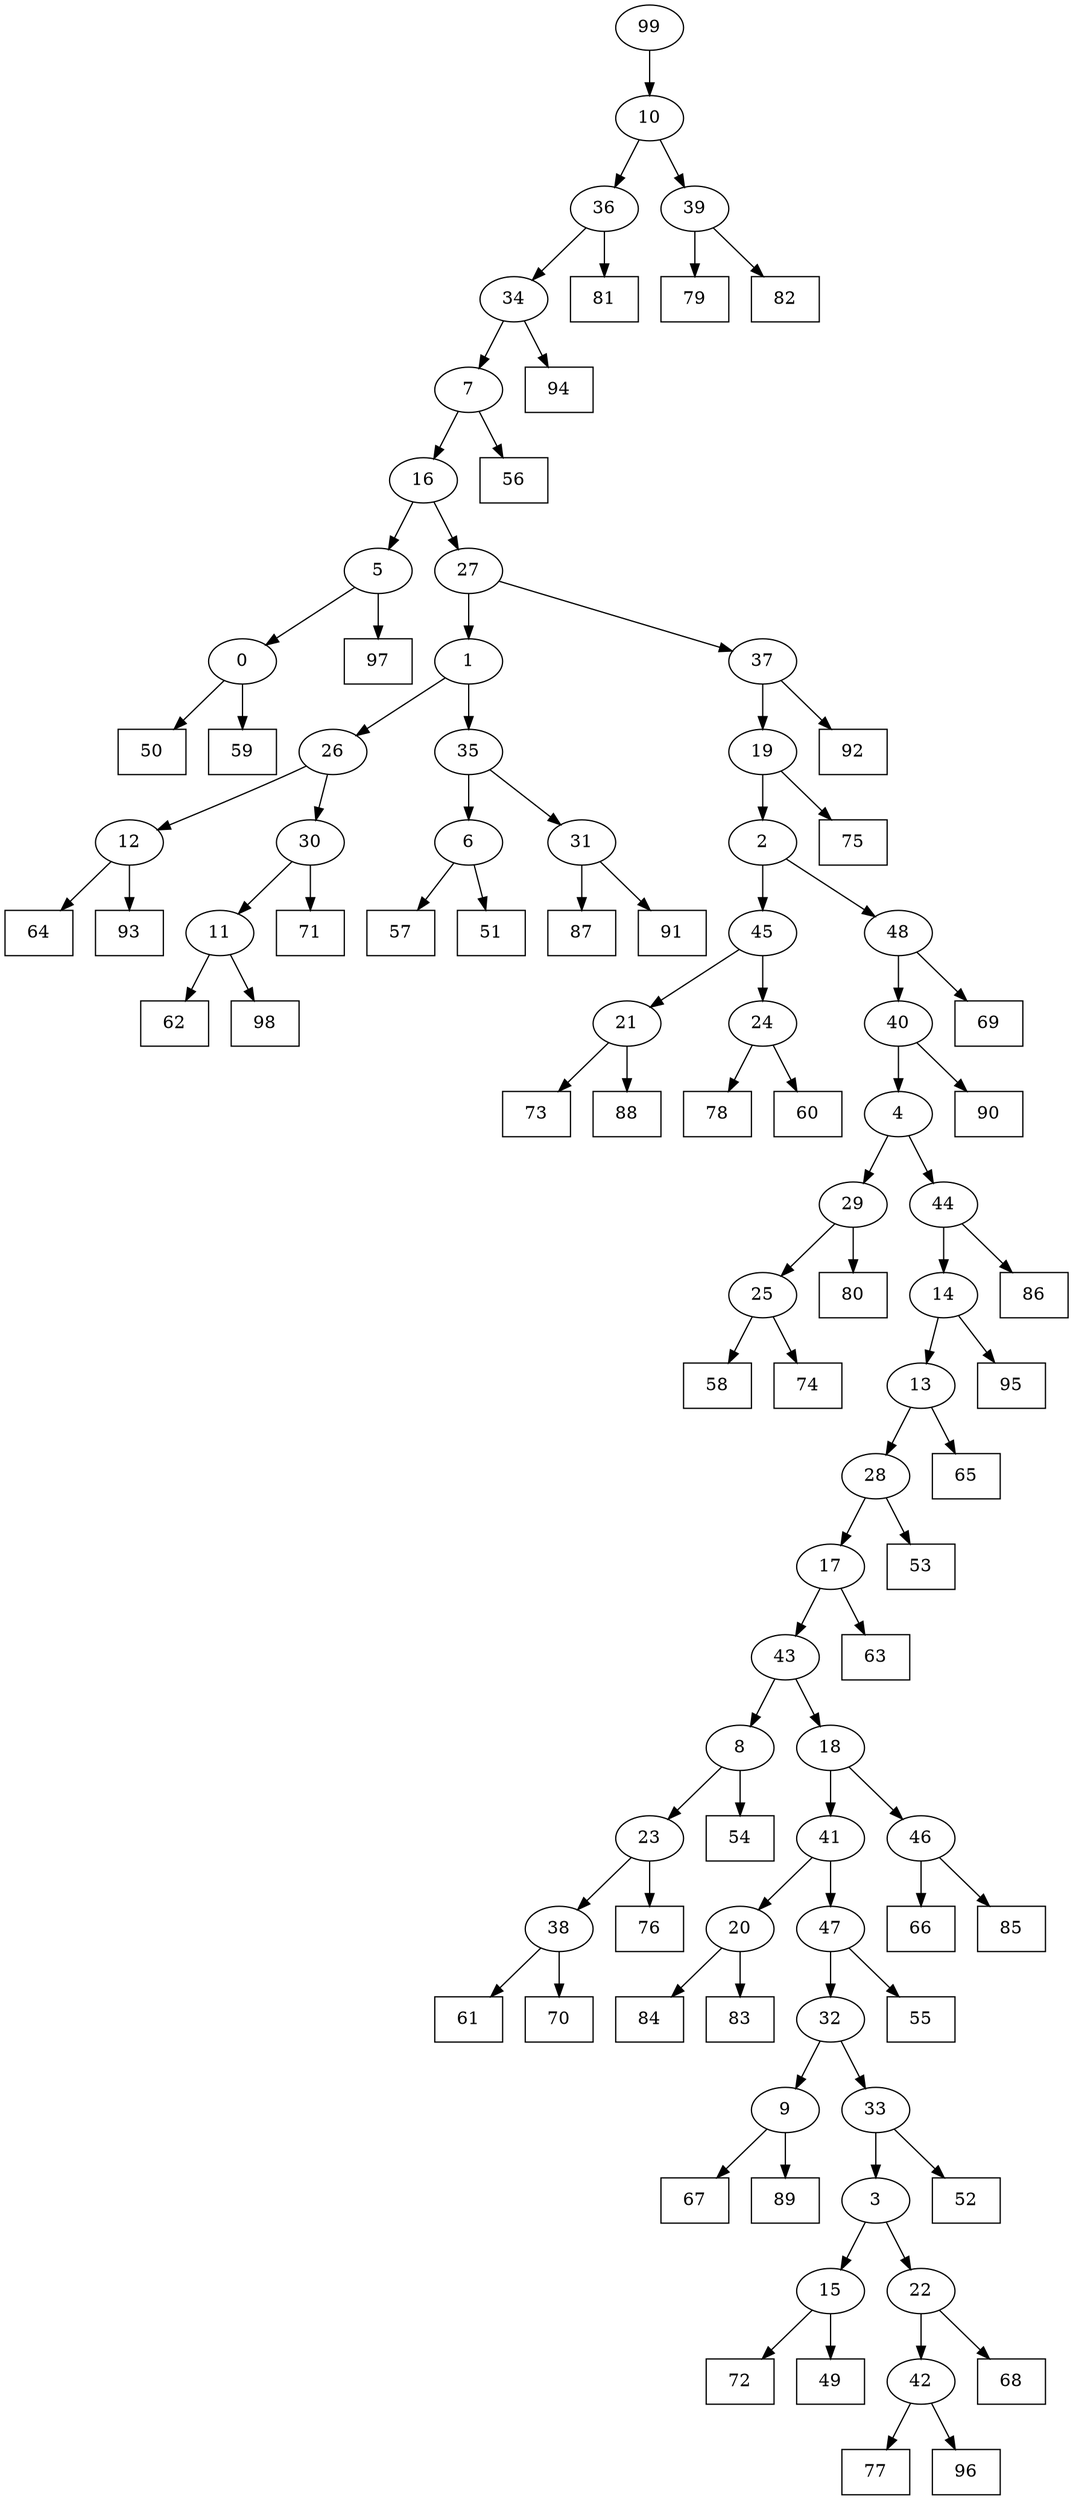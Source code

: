 digraph G {
0[label="0"];
1[label="1"];
2[label="2"];
3[label="3"];
4[label="4"];
5[label="5"];
6[label="6"];
7[label="7"];
8[label="8"];
9[label="9"];
10[label="10"];
11[label="11"];
12[label="12"];
13[label="13"];
14[label="14"];
15[label="15"];
16[label="16"];
17[label="17"];
18[label="18"];
19[label="19"];
20[label="20"];
21[label="21"];
22[label="22"];
23[label="23"];
24[label="24"];
25[label="25"];
26[label="26"];
27[label="27"];
28[label="28"];
29[label="29"];
30[label="30"];
31[label="31"];
32[label="32"];
33[label="33"];
34[label="34"];
35[label="35"];
36[label="36"];
37[label="37"];
38[label="38"];
39[label="39"];
40[label="40"];
41[label="41"];
42[label="42"];
43[label="43"];
44[label="44"];
45[label="45"];
46[label="46"];
47[label="47"];
48[label="48"];
49[shape=box,label="73"];
50[shape=box,label="50"];
51[shape=box,label="62"];
52[shape=box,label="69"];
53[shape=box,label="63"];
54[shape=box,label="88"];
55[shape=box,label="84"];
56[shape=box,label="78"];
57[shape=box,label="58"];
58[shape=box,label="66"];
59[shape=box,label="72"];
60[shape=box,label="64"];
61[shape=box,label="83"];
62[shape=box,label="57"];
63[shape=box,label="52"];
64[shape=box,label="68"];
65[shape=box,label="67"];
66[shape=box,label="51"];
67[shape=box,label="89"];
68[shape=box,label="54"];
69[shape=box,label="80"];
70[shape=box,label="77"];
71[shape=box,label="71"];
72[shape=box,label="87"];
73[shape=box,label="74"];
74[shape=box,label="79"];
75[shape=box,label="81"];
76[shape=box,label="92"];
77[shape=box,label="76"];
78[shape=box,label="53"];
79[shape=box,label="60"];
80[shape=box,label="61"];
81[shape=box,label="70"];
82[shape=box,label="95"];
83[shape=box,label="65"];
84[shape=box,label="90"];
85[shape=box,label="85"];
86[shape=box,label="97"];
87[shape=box,label="56"];
88[shape=box,label="91"];
89[shape=box,label="49"];
90[shape=box,label="94"];
91[shape=box,label="98"];
92[shape=box,label="93"];
93[shape=box,label="86"];
94[shape=box,label="59"];
95[shape=box,label="82"];
96[shape=box,label="75"];
97[shape=box,label="55"];
98[shape=box,label="96"];
99[label="99"];
28->78 ;
0->50 ;
46->58 ;
5->0 ;
0->94 ;
20->61 ;
32->33 ;
33->63 ;
28->17 ;
31->88 ;
1->35 ;
12->60 ;
8->68 ;
9->65 ;
24->56 ;
42->70 ;
12->92 ;
15->59 ;
22->64 ;
23->77 ;
6->66 ;
5->86 ;
44->93 ;
4->44 ;
18->41 ;
99->10 ;
10->36 ;
11->51 ;
18->46 ;
2->48 ;
10->39 ;
22->42 ;
42->98 ;
39->74 ;
17->43 ;
43->18 ;
17->53 ;
44->14 ;
20->55 ;
3->15 ;
48->40 ;
40->84 ;
32->9 ;
9->67 ;
29->69 ;
25->57 ;
30->11 ;
21->54 ;
19->2 ;
37->76 ;
33->3 ;
3->22 ;
36->75 ;
14->13 ;
13->83 ;
47->97 ;
38->80 ;
2->45 ;
15->89 ;
23->38 ;
38->81 ;
26->12 ;
46->85 ;
35->6 ;
6->62 ;
36->34 ;
34->90 ;
47->32 ;
16->5 ;
34->7 ;
7->87 ;
11->91 ;
7->16 ;
16->27 ;
43->8 ;
8->23 ;
48->52 ;
45->21 ;
21->49 ;
41->20 ;
37->19 ;
19->96 ;
13->28 ;
27->37 ;
40->4 ;
14->82 ;
24->79 ;
45->24 ;
25->73 ;
35->31 ;
31->72 ;
39->95 ;
4->29 ;
29->25 ;
41->47 ;
27->1 ;
1->26 ;
26->30 ;
30->71 ;
}
